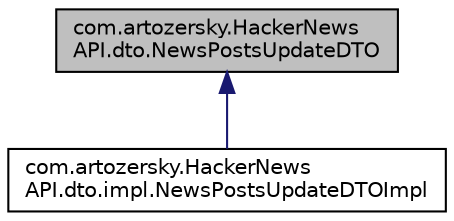 digraph "com.artozersky.HackerNewsAPI.dto.NewsPostsUpdateDTO"
{
 // LATEX_PDF_SIZE
  edge [fontname="Helvetica",fontsize="10",labelfontname="Helvetica",labelfontsize="10"];
  node [fontname="Helvetica",fontsize="10",shape=record];
  Node1 [label="com.artozersky.HackerNews\lAPI.dto.NewsPostsUpdateDTO",height=0.2,width=0.4,color="black", fillcolor="grey75", style="filled", fontcolor="black",tooltip="Interface for Post Update Data Transfer Object."];
  Node1 -> Node2 [dir="back",color="midnightblue",fontsize="10",style="solid",fontname="Helvetica"];
  Node2 [label="com.artozersky.HackerNews\lAPI.dto.impl.NewsPostsUpdateDTOImpl",height=0.2,width=0.4,color="black", fillcolor="white", style="filled",URL="$classcom_1_1artozersky_1_1HackerNewsAPI_1_1dto_1_1impl_1_1NewsPostsUpdateDTOImpl.html",tooltip=" "];
}
